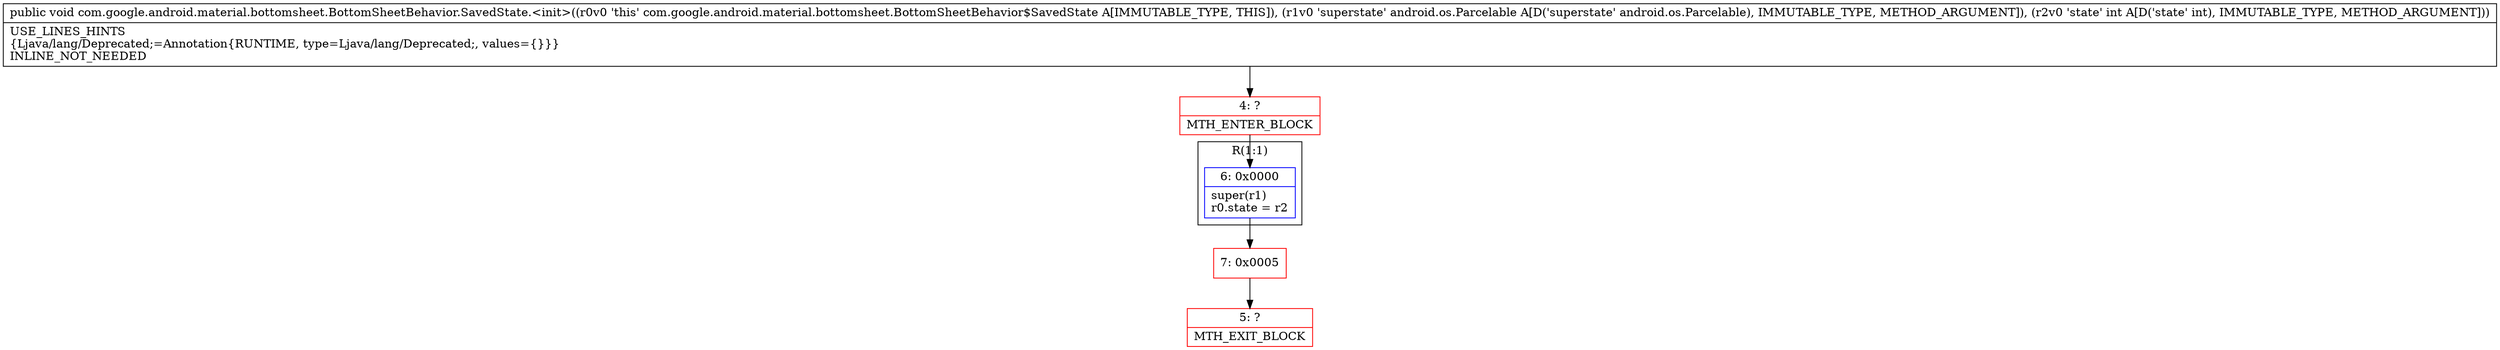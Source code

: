 digraph "CFG forcom.google.android.material.bottomsheet.BottomSheetBehavior.SavedState.\<init\>(Landroid\/os\/Parcelable;I)V" {
subgraph cluster_Region_1146449156 {
label = "R(1:1)";
node [shape=record,color=blue];
Node_6 [shape=record,label="{6\:\ 0x0000|super(r1)\lr0.state = r2\l}"];
}
Node_4 [shape=record,color=red,label="{4\:\ ?|MTH_ENTER_BLOCK\l}"];
Node_7 [shape=record,color=red,label="{7\:\ 0x0005}"];
Node_5 [shape=record,color=red,label="{5\:\ ?|MTH_EXIT_BLOCK\l}"];
MethodNode[shape=record,label="{public void com.google.android.material.bottomsheet.BottomSheetBehavior.SavedState.\<init\>((r0v0 'this' com.google.android.material.bottomsheet.BottomSheetBehavior$SavedState A[IMMUTABLE_TYPE, THIS]), (r1v0 'superstate' android.os.Parcelable A[D('superstate' android.os.Parcelable), IMMUTABLE_TYPE, METHOD_ARGUMENT]), (r2v0 'state' int A[D('state' int), IMMUTABLE_TYPE, METHOD_ARGUMENT]))  | USE_LINES_HINTS\l\{Ljava\/lang\/Deprecated;=Annotation\{RUNTIME, type=Ljava\/lang\/Deprecated;, values=\{\}\}\}\lINLINE_NOT_NEEDED\l}"];
MethodNode -> Node_4;Node_6 -> Node_7;
Node_4 -> Node_6;
Node_7 -> Node_5;
}

